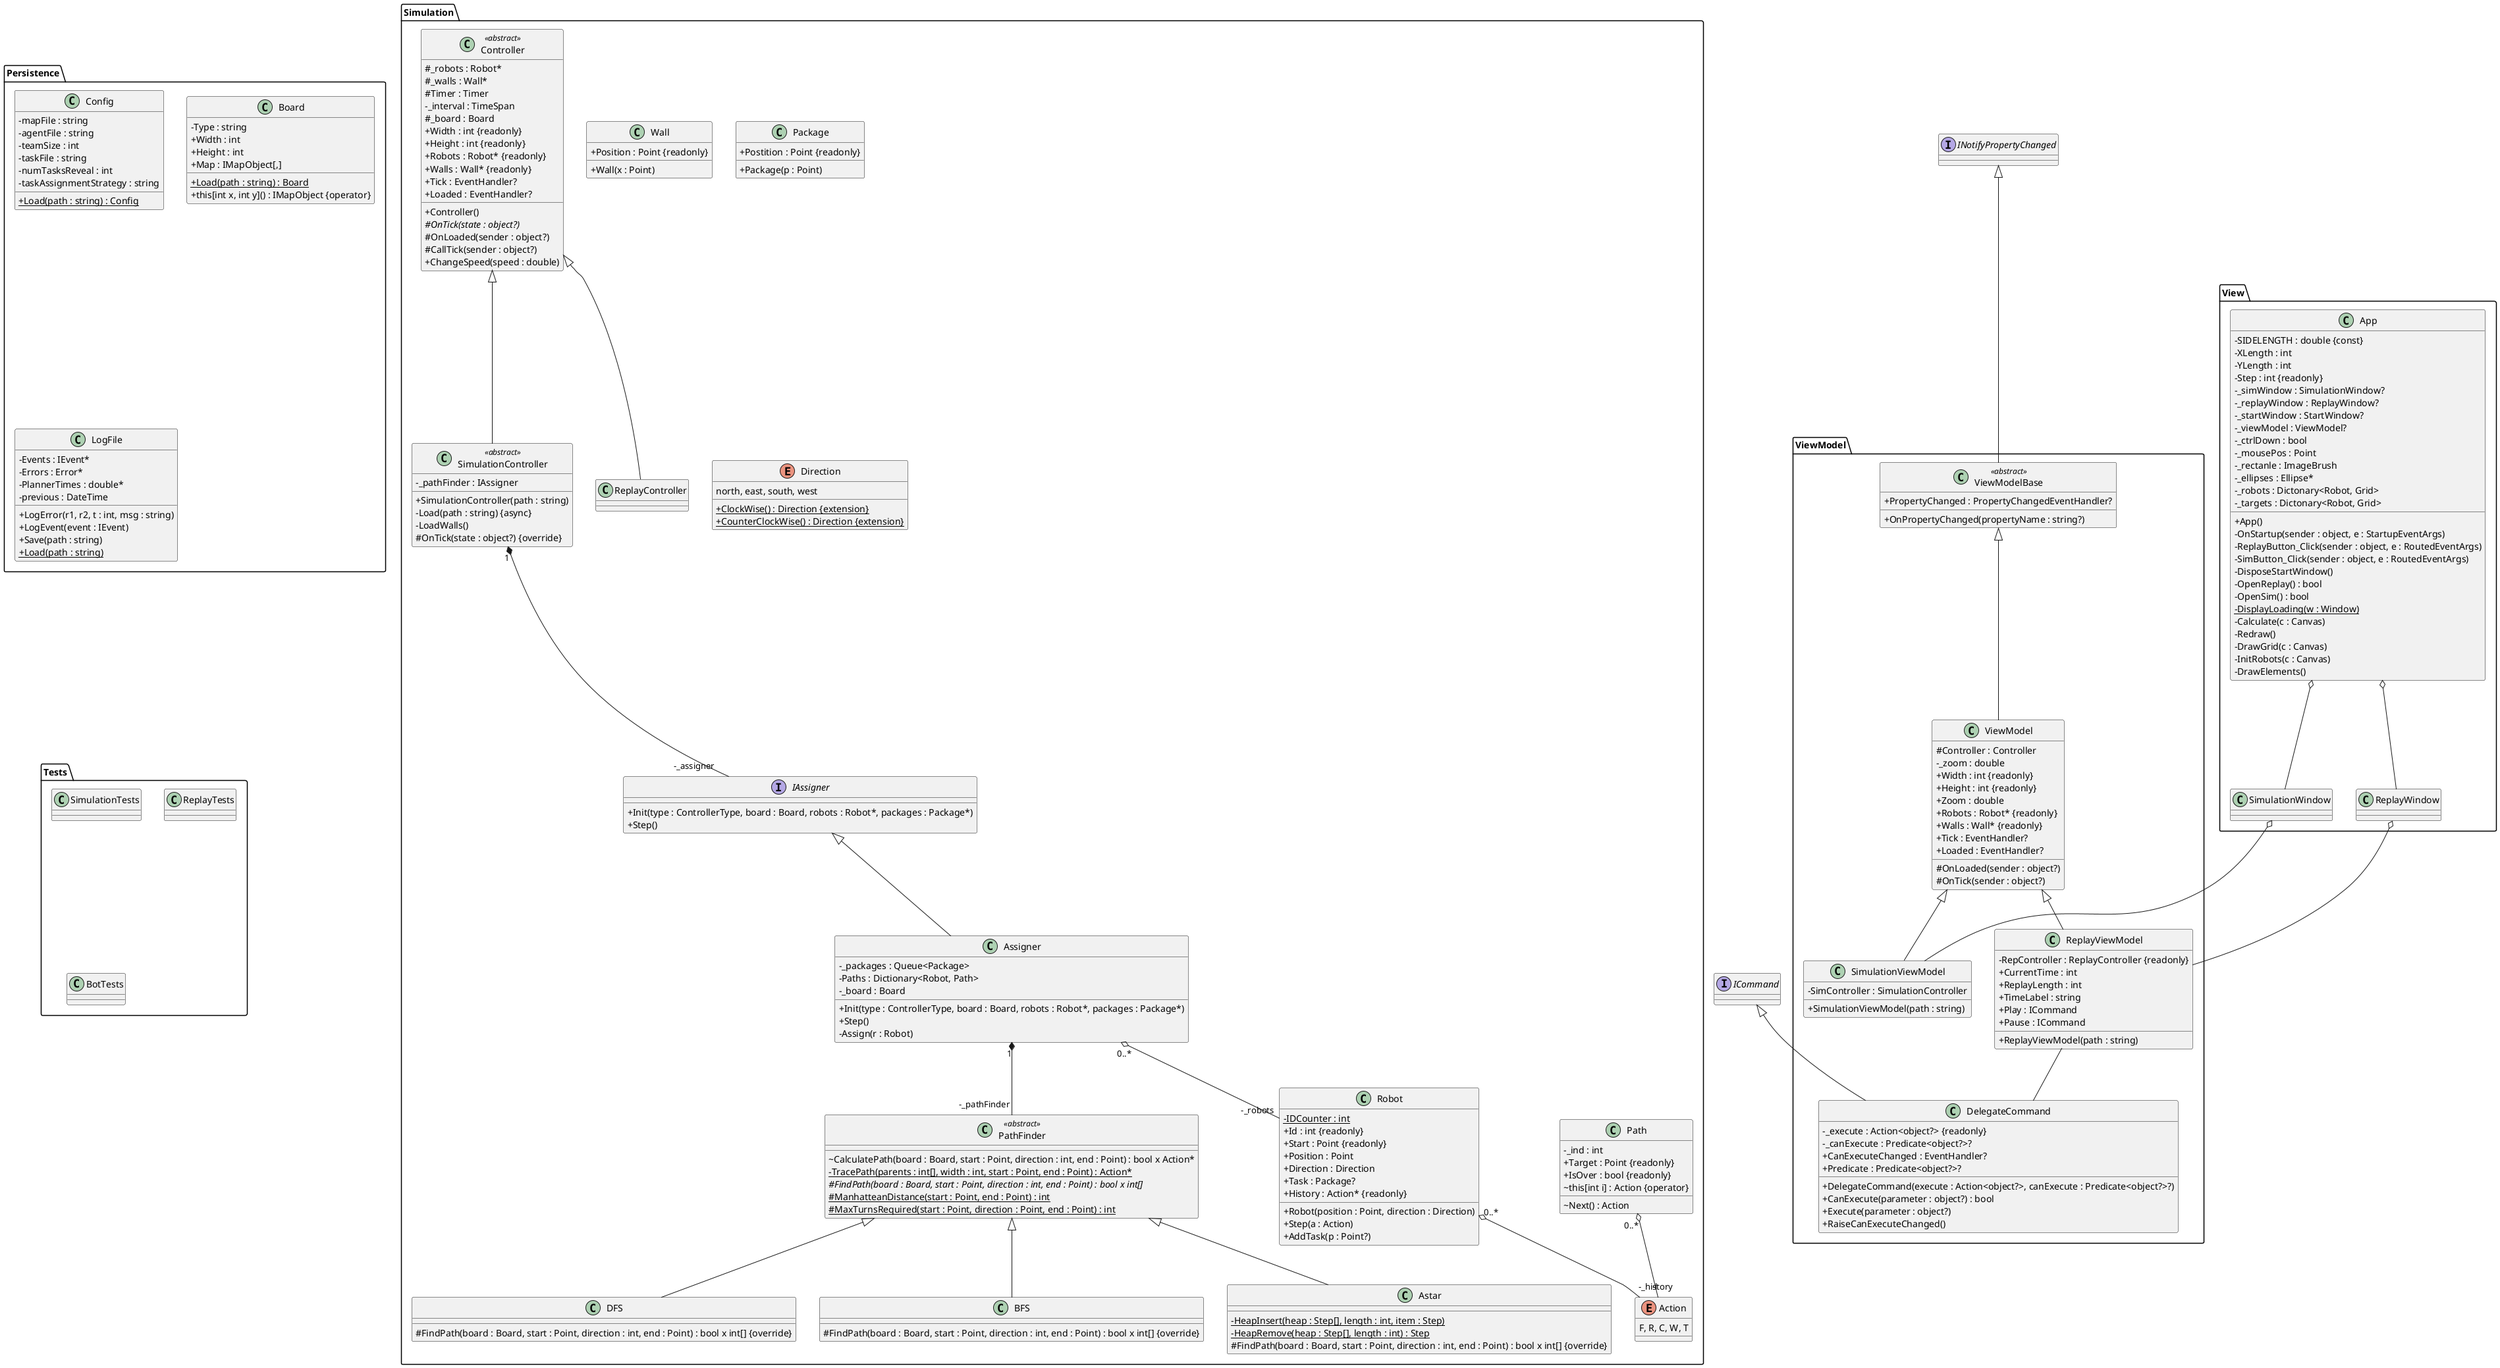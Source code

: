 @startuml ClassDiagram
skinparam classAttributeIconSize 0


package "View" {
    class App {
        -SIDELENGTH : double {const}
        -XLength : int
        -YLength : int
        -Step : int {readonly}
        -_simWindow : SimulationWindow?
        -_replayWindow : ReplayWindow?
        -_startWindow : StartWindow?
        -_viewModel : ViewModel?
        -_ctrlDown : bool
        -_mousePos : Point
        -_rectanle : ImageBrush
        -_ellipses : Ellipse*
        -_robots : Dictonary<Robot, Grid>
        -_targets : Dictonary<Robot, Grid>
        +App()        
        -OnStartup(sender : object, e : StartupEventArgs)
        -ReplayButton_Click(sender : object, e : RoutedEventArgs)
        -SimButton_Click(sender : object, e : RoutedEventArgs)
        -DisposeStartWindow()
        -OpenReplay() : bool
        -OpenSim() : bool
        {static} -DisplayLoading(w : Window)
        -Calculate(c : Canvas)
        -Redraw()
        -DrawGrid(c : Canvas)
        -InitRobots(c : Canvas)
        -DrawElements()
    }
    class SimulationWindow {}
    class ReplayWindow {}
}

interface ICommand {}
interface INotifyPropertyChanged {}

package "ViewModel" {

    ViewModelBase <|-- ViewModel
    ViewModel <|-- SimulationViewModel
    ViewModel <|-- ReplayViewModel

    class DelegateCommand {
        -_execute : Action<object?> {readonly}
        -_canExecute : Predicate<object?>?
        +CanExecuteChanged : EventHandler?
        +Predicate : Predicate<object?>?
        +DelegateCommand(execute : Action<object?>, canExecute : Predicate<object?>?)
        +CanExecute(parameter : object?) : bool
        +Execute(parameter : object?)
        +RaiseCanExecuteChanged()
    }

    class ViewModelBase <<abstract>> {
        +PropertyChanged : PropertyChangedEventHandler?
        +OnPropertyChanged(propertyName : string?)
    }
    class ViewModel {
        #Controller : Controller
        -_zoom : double
        +Width : int {readonly}
        +Height : int {readonly}
        +Zoom : double
        +Robots : Robot* {readonly}
        +Walls : Wall* {readonly}
        +Tick : EventHandler?
        +Loaded : EventHandler?
        #OnLoaded(sender : object?)
        #OnTick(sender : object?)
    }
    class SimulationViewModel {
        - SimController : SimulationController
        +SimulationViewModel(path : string)
    }
    class ReplayViewModel {
        -RepController : ReplayController {readonly}
        +CurrentTime : int
        +ReplayLength : int
        +TimeLabel : string
        +Play : ICommand
        +Pause : ICommand
        +ReplayViewModel(path : string)
    }
}

package "Persistence" {
    class Config {
        -mapFile : string
        -agentFile : string
        -teamSize : int
        -taskFile : string
        -numTasksReveal : int
        -taskAssignmentStrategy : string
        {static} +Load(path : string) : Config
    }

    class Board {
        -Type : string
        +Width : int
        +Height : int
        +Map : IMapObject[,]
        {static} +Load(path : string) : Board
        +this[int x, int y]() : IMapObject {operator}
    }
    
    class LogFile {
        -Events : IEvent*
        -Errors : Error*
        -PlannerTimes : double*
        -previous : DateTime
        +LogError(r1, r2, t : int, msg : string)
        +LogEvent(event : IEvent)
        +Save(path : string)
        {static} +Load(path : string)
    }
}

package "Simulation" {    

    class Controller <<abstract>> {
        #_robots : Robot*
        #_walls : Wall*
        #Timer : Timer
        -_interval : TimeSpan
        #_board : Board
        +Width : int {readonly}
        +Height : int {readonly}
        +Robots : Robot* {readonly}
        +Walls : Wall* {readonly}
        +Tick : EventHandler?
        +Loaded : EventHandler?
        +Controller()
        #OnTick(state : object?) {abstract}
        #OnLoaded(sender : object?)
        #CallTick(sender : object?)
        +ChangeSpeed(speed : double)
    }

    class ReplayController {}

    class SimulationController <<abstract>> {
        -_pathFinder : IAssigner
        +SimulationController(path : string)
        -Load(path : string) {async}
        -LoadWalls()
        #OnTick(state : object?) {override}
    }

    SimulationController "1" *-- "-_assigner" IAssigner

    class PathFinder <<abstract>> {
        ~CalculatePath(board : Board, start : Point, direction : int, end : Point) : bool x Action*
        {static}-TracePath(parents : int[], width : int, start : Point, end : Point) : Action*
        #FindPath(board : Board, start : Point, direction : int, end : Point) : bool x int[] {abstract}
        {static}#ManhatteanDistance(start : Point, end : Point) : int
        {static}#MaxTurnsRequired(start : Point, direction : Point, end : Point) : int
    }

    class DFS {
        #FindPath(board : Board, start : Point, direction : int, end : Point) : bool x int[] {override}
    }

    class BFS {
        #FindPath(board : Board, start : Point, direction : int, end : Point) : bool x int[] {override}
    }

    class Astar {
        {static}-HeapInsert(heap : Step[], length : int, item : Step)
        {static}-HeapRemove(heap : Step[], length : int) : Step
        #FindPath(board : Board, start : Point, direction : int, end : Point) : bool x int[] {override}
    }

    interface IAssigner {
        +Init(type : ControllerType, board : Board, robots : Robot*, packages : Package*)
        +Step()
    }

    Assigner "1" *-- "-_pathFinder" PathFinder
    Assigner "0..*" o-- "-_robots" Robot

    class Assigner {
        -_packages : Queue<Package>
        -Paths : Dictionary<Robot, Path>
        -_board : Board
        +Init(type : ControllerType, board : Board, robots : Robot*, packages : Package*)
        +Step()
        -Assign(r : Robot)
    }

    class Wall {
        +Position : Point {readonly}
        +Wall(x : Point)
    }

    class Robot {
        {static}-IDCounter : int
        +Id : int {readonly}
        +Start : Point {readonly}
        +Position : Point
        +Direction : Direction
        +Task : Package?
        +History : Action* {readonly}
        +Robot(position : Point, direction : Direction)
        +Step(a : Action)
        +AddTask(p : Point?)
    }

    Robot "0..*" o-- "-_history" Action

    class Package {        
        +Postition : Point {readonly}
        +Package(p : Point)
    }

    class Path {
        -_ind : int
        +Target : Point {readonly}
        +IsOver : bool {readonly}
        ~Next() : Action
        ~this[int i] : Action {operator}
    }

    Path "0..*" o-- "-l" Action

    enum Action {
        F, R, C, W, T
    }

    enum Direction {
        north, east, south, west

        {static}+ClockWise() : Direction {extension}
        {static}+CounterClockWise() : Direction {extension}
    }
}


package "Tests" {
    class SimulationTests {}
    class ReplayTests {}
    class BotTests {}
}

App o-- SimulationWindow
App o-- ReplayWindow

ICommand <|-- DelegateCommand
INotifyPropertyChanged <|-- ViewModelBase

ReplayViewModel -- DelegateCommand

SimulationWindow o-- SimulationViewModel
ReplayWindow o-- ReplayViewModel

Controller <|-down- SimulationController
Controller <|-down- ReplayController

IAssigner <|-- Assigner

PathFinder <|-- DFS
PathFinder <|-- BFS
PathFinder <|-- Astar

@enduml